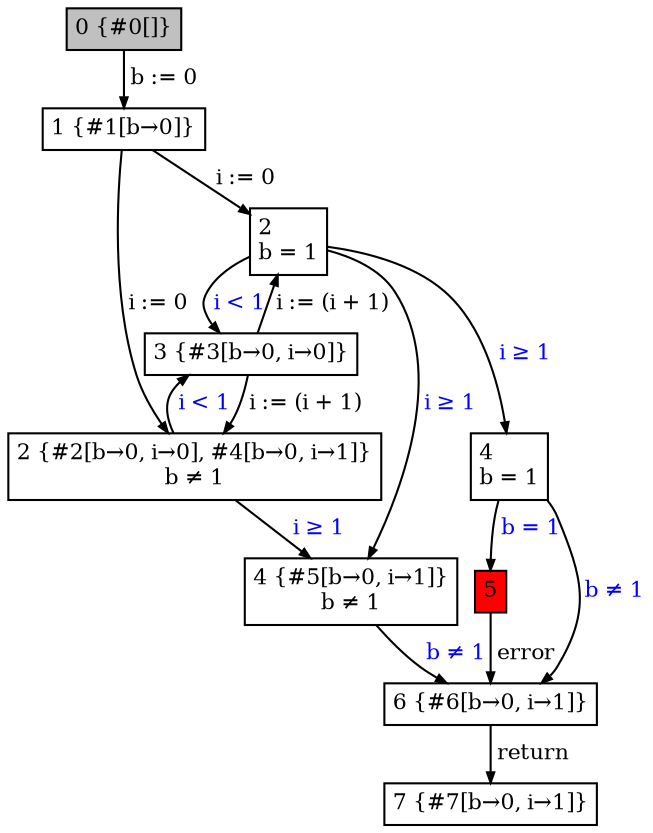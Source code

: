 digraph {
	ranksep=0.10
	nodesep=0.12
	node[fontsize=10.5,shape=box,height=0.02,width=0.02,margin="0.05,0.05"]
	edge[fontsize=10.5,arrowsize=0.5]

	0 [label="0 {#0[]}",style=filled,fillcolor=gray]
	1 [label="2\lb = 1"]
	2 [label="1 {#1[b→0]}"]
	3 [label="3 {#3[b→0, i→0]}"]
	4 [label="4\lb = 1"]
	5 [label="6 {#6[b→0, i→1]}"]
	6 [label="2 {#2[b→0, i→0], #4[b→0, i→1]}\lb ≠ 1"]
	7 [label="7 {#7[b→0, i→1]}"]
	8 [label="4 {#5[b→0, i→1]}\lb ≠ 1"]
	9 [label="5",style=filled,fillcolor=red]


	6->8[label=" i ≥ 1",fontcolor="#0000FF"]
	3->6[label=" i := (i + 1)"]
	1->4[label=" i ≥ 1",fontcolor="#0000FF"]
	8->5[label=" b ≠ 1",fontcolor="#0000FF"]
	1->3[label=" i < 1",fontcolor="#0000FF"]
	4->9[label=" b = 1",fontcolor="#0000FF"]
	2->6[label=" i := 0"]
	5->7[label=" return"]
	1->8[label=" i ≥ 1",fontcolor="#0000FF"]
	3->1[label=" i := (i + 1)"]
	2->1[label=" i := 0"]
	6->3[label=" i < 1",fontcolor="#0000FF"]
	9->5[label=" error"]
	4->5[label=" b ≠ 1",fontcolor="#0000FF"]
	0->2[label=" b := 0"]
}
